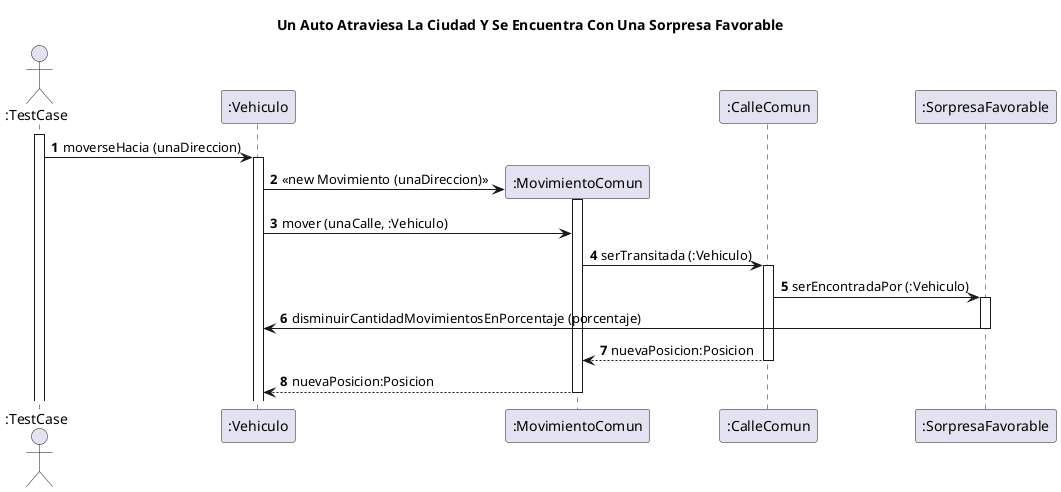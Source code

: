 @startuml
'https://plantuml.com/sequence-diagram
title Un Auto Atraviesa La Ciudad Y Se Encuentra Con Una Sorpresa Favorable
autonumber
actor ":TestCase"
Activate ":TestCase"
   ":TestCase" -> ":Vehiculo": moverseHacia (unaDireccion)
    Activate ":Vehiculo"
    create ":MovimientoComun"
    ":Vehiculo" -> ":MovimientoComun": <<new Movimiento (unaDireccion) >>
    Activate ":MovimientoComun"
    ":Vehiculo" -> ":MovimientoComun": mover (unaCalle, :Vehiculo)
    ":MovimientoComun" -> ":CalleComun": serTransitada (:Vehiculo)
     Activate ":CalleComun"
    ":CalleComun" -> ":SorpresaFavorable": serEncontradaPor (:Vehiculo)
    Activate ":SorpresaFavorable"
    ":SorpresaFavorable" -> ":Vehiculo": disminuirCantidadMovimientosEnPorcentaje (porcentaje)
     Deactivate ":SorpresaFavorable"
    ":MovimientoComun" <-- ":CalleComun": nuevaPosicion:Posicion
    Deactivate ":CalleComun"
    ":Vehiculo" <-- ":MovimientoComun": nuevaPosicion:Posicion
    Deactivate ":MovimientoComun"



@enduml